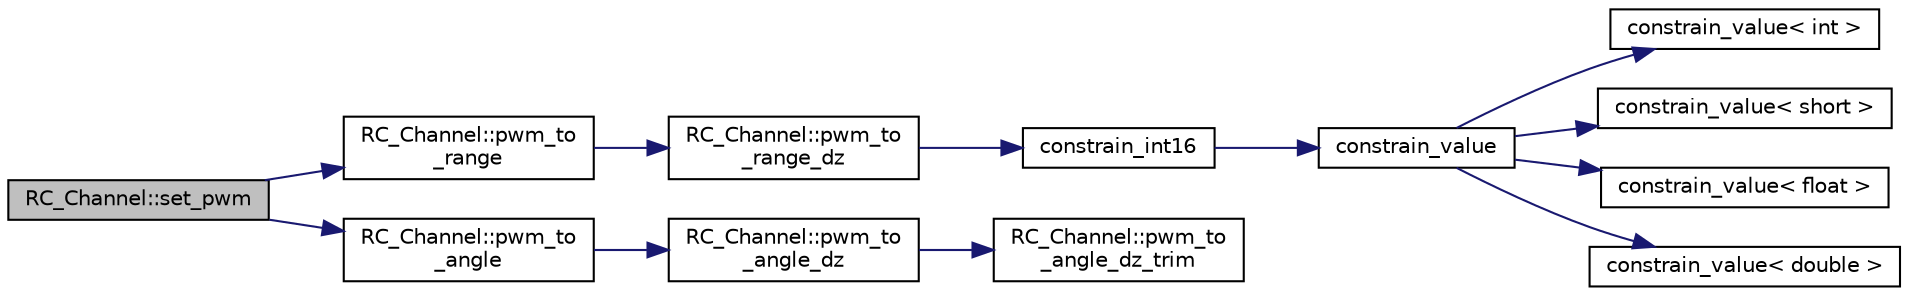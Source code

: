 digraph "RC_Channel::set_pwm"
{
 // INTERACTIVE_SVG=YES
  edge [fontname="Helvetica",fontsize="10",labelfontname="Helvetica",labelfontsize="10"];
  node [fontname="Helvetica",fontsize="10",shape=record];
  rankdir="LR";
  Node1 [label="RC_Channel::set_pwm",height=0.2,width=0.4,color="black", fillcolor="grey75", style="filled", fontcolor="black"];
  Node1 -> Node2 [color="midnightblue",fontsize="10",style="solid",fontname="Helvetica"];
  Node2 [label="RC_Channel::pwm_to\l_range",height=0.2,width=0.4,color="black", fillcolor="white", style="filled",URL="$classRC__Channel.html#a10f764e7d9cb160b1da9ff286b8797fb"];
  Node2 -> Node3 [color="midnightblue",fontsize="10",style="solid",fontname="Helvetica"];
  Node3 [label="RC_Channel::pwm_to\l_range_dz",height=0.2,width=0.4,color="black", fillcolor="white", style="filled",URL="$classRC__Channel.html#a4605a723d0f7e67bb7e9e541470999d6"];
  Node3 -> Node4 [color="midnightblue",fontsize="10",style="solid",fontname="Helvetica"];
  Node4 [label="constrain_int16",height=0.2,width=0.4,color="black", fillcolor="white", style="filled",URL="$AP__Math_8h.html#a68558c4f79a8582543daefde13c64abc"];
  Node4 -> Node5 [color="midnightblue",fontsize="10",style="solid",fontname="Helvetica"];
  Node5 [label="constrain_value",height=0.2,width=0.4,color="black", fillcolor="white", style="filled",URL="$AP__Math_8h.html#a20e8f8671c282c69c1954652b6d61585"];
  Node5 -> Node6 [color="midnightblue",fontsize="10",style="solid",fontname="Helvetica"];
  Node6 [label="constrain_value\< int \>",height=0.2,width=0.4,color="black", fillcolor="white", style="filled",URL="$AP__Math_8cpp.html#a37e8e901754cb9c8e53a8e3030c82c50"];
  Node5 -> Node7 [color="midnightblue",fontsize="10",style="solid",fontname="Helvetica"];
  Node7 [label="constrain_value\< short \>",height=0.2,width=0.4,color="black", fillcolor="white", style="filled",URL="$AP__Math_8cpp.html#afdbe107ec1987d318a6347816fbf2b89"];
  Node5 -> Node8 [color="midnightblue",fontsize="10",style="solid",fontname="Helvetica"];
  Node8 [label="constrain_value\< float \>",height=0.2,width=0.4,color="black", fillcolor="white", style="filled",URL="$AP__Math_8cpp.html#ae6c621670c214da687de21d4e3a92587"];
  Node5 -> Node9 [color="midnightblue",fontsize="10",style="solid",fontname="Helvetica"];
  Node9 [label="constrain_value\< double \>",height=0.2,width=0.4,color="black", fillcolor="white", style="filled",URL="$AP__Math_8cpp.html#afe3990b00e9abc43fa97dfaf8e32f5c4"];
  Node1 -> Node10 [color="midnightblue",fontsize="10",style="solid",fontname="Helvetica"];
  Node10 [label="RC_Channel::pwm_to\l_angle",height=0.2,width=0.4,color="black", fillcolor="white", style="filled",URL="$classRC__Channel.html#a5a48b57daab9a0b5feac13af9c8b768d"];
  Node10 -> Node11 [color="midnightblue",fontsize="10",style="solid",fontname="Helvetica"];
  Node11 [label="RC_Channel::pwm_to\l_angle_dz",height=0.2,width=0.4,color="black", fillcolor="white", style="filled",URL="$classRC__Channel.html#abff1f42e3b1735cef70c8068ef272027"];
  Node11 -> Node12 [color="midnightblue",fontsize="10",style="solid",fontname="Helvetica"];
  Node12 [label="RC_Channel::pwm_to\l_angle_dz_trim",height=0.2,width=0.4,color="black", fillcolor="white", style="filled",URL="$classRC__Channel.html#a59cc8a34225be7627bb9aead4d719b24"];
}
